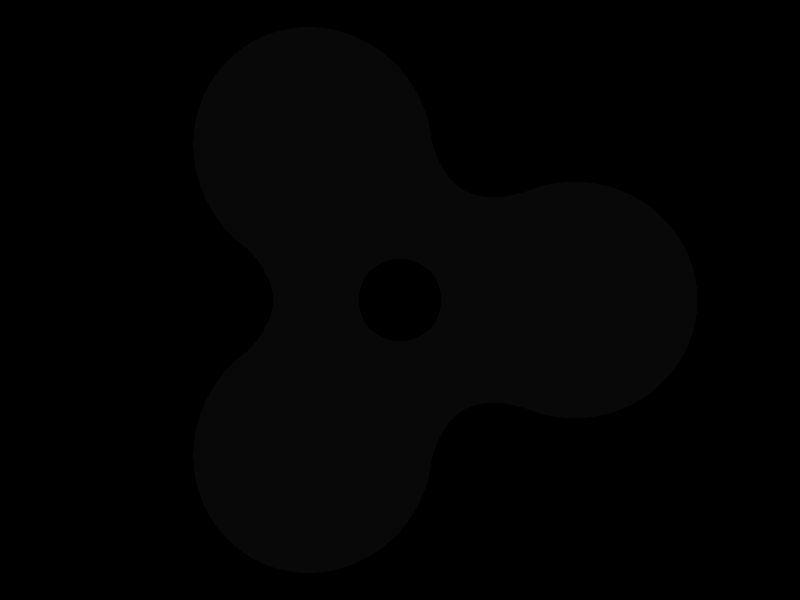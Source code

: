 /////////////////////////////////////////////
//
//     ~~ [ Triblob ] ~~
//        version 1 out of 1
//
//  by Michael Scharrer
//  https://mscharrer.net
//
/////////////////////////////////////////////

#version 3.6;

global_settings { max_trace_level 9}

camera{
	right x*image_width/image_height
	location <0,-5,0>
	look_at <0,0,0>
}

light_source{
	<0,-10,0>
	color <0.75,0.9,1.7>
}

#macro coolBlobSpheres(num)
	#local r=sin(pi/num);
	#if(num=3)
		#local r=0.85;
	#end
	#local i=0;
	#while(i<num)
		#local p=i/num*2*pi;
		sphere{ <cos(p),0,sin(p)> 1.5*r 2 }
		#declare i=i+1;
	#end
#end

#macro coolBlob(num,initial)
union{
	blob{
		coolBlobSpheres(num)
		pigment{
			checker
			rgb 0
			rgb .2
			scale 0.25
		}
		finish{
			reflection <1.08,0.8,0.7>
		}
		no_image
	}
	blob{
		coolBlobSpheres(num)
		pigment{
			color
			rgb initial
		}
		normal{
			bumps 0.0005
			scale 0.01
		}
		finish{
			reflection <1.1,0.9,0.9>
		}
		no_reflection
	}
}
#end

//main blob
object{
  coolBlob(3,0.03)
  scale 1.4
}

#declare s=seed(10);

//dots
#declare i=0;
#while(i<130)
	#local pos = <24*rand(s)-12,6-rand(s),15*rand(s)-7.5>;
	#local rot = 90*pow(rand(s),3)*<rand(s),rand(s),rand(s)>;
	#local num = ceil(rand(s)*5)+1;
	#local sz = 0.3*pow(rand(s),0.4);
	sphere{
		pos
		2*sz
		hollow
		pigment{
			color rgb <0,0,0>
		}
		finish{
			reflection 1
		}
		normal{
			bumps 0.01
		}
		no_image
		no_shadow
	}
	#declare i=i+1;
#end

sphere{
	<0,0,0>
	30
	hollow
	pigment{
		color <1,1,1,1>
	}
	finish{
		reflection <.6,.63,.6>
	}
	normal{
		bumps 0.005
	}
	no_image
}

sphere{
	<0,0,0>
	100
	hollow
	pigment{
		color <0,0,0,0,0.01>
	}
	finish{
		reflection 1
	}
	normal{
		bumps 0.0001
	}
}

plane{
	y 200
	hollow
	pigment{
		granite
		color_map{
			[0 rgb 0]
			[1 rgb <4.5,6.5,4>]
		}
		scale 50
		turbulence 0.2
	}
	finish{
		ambient 1
		diffuse 0
	}
}